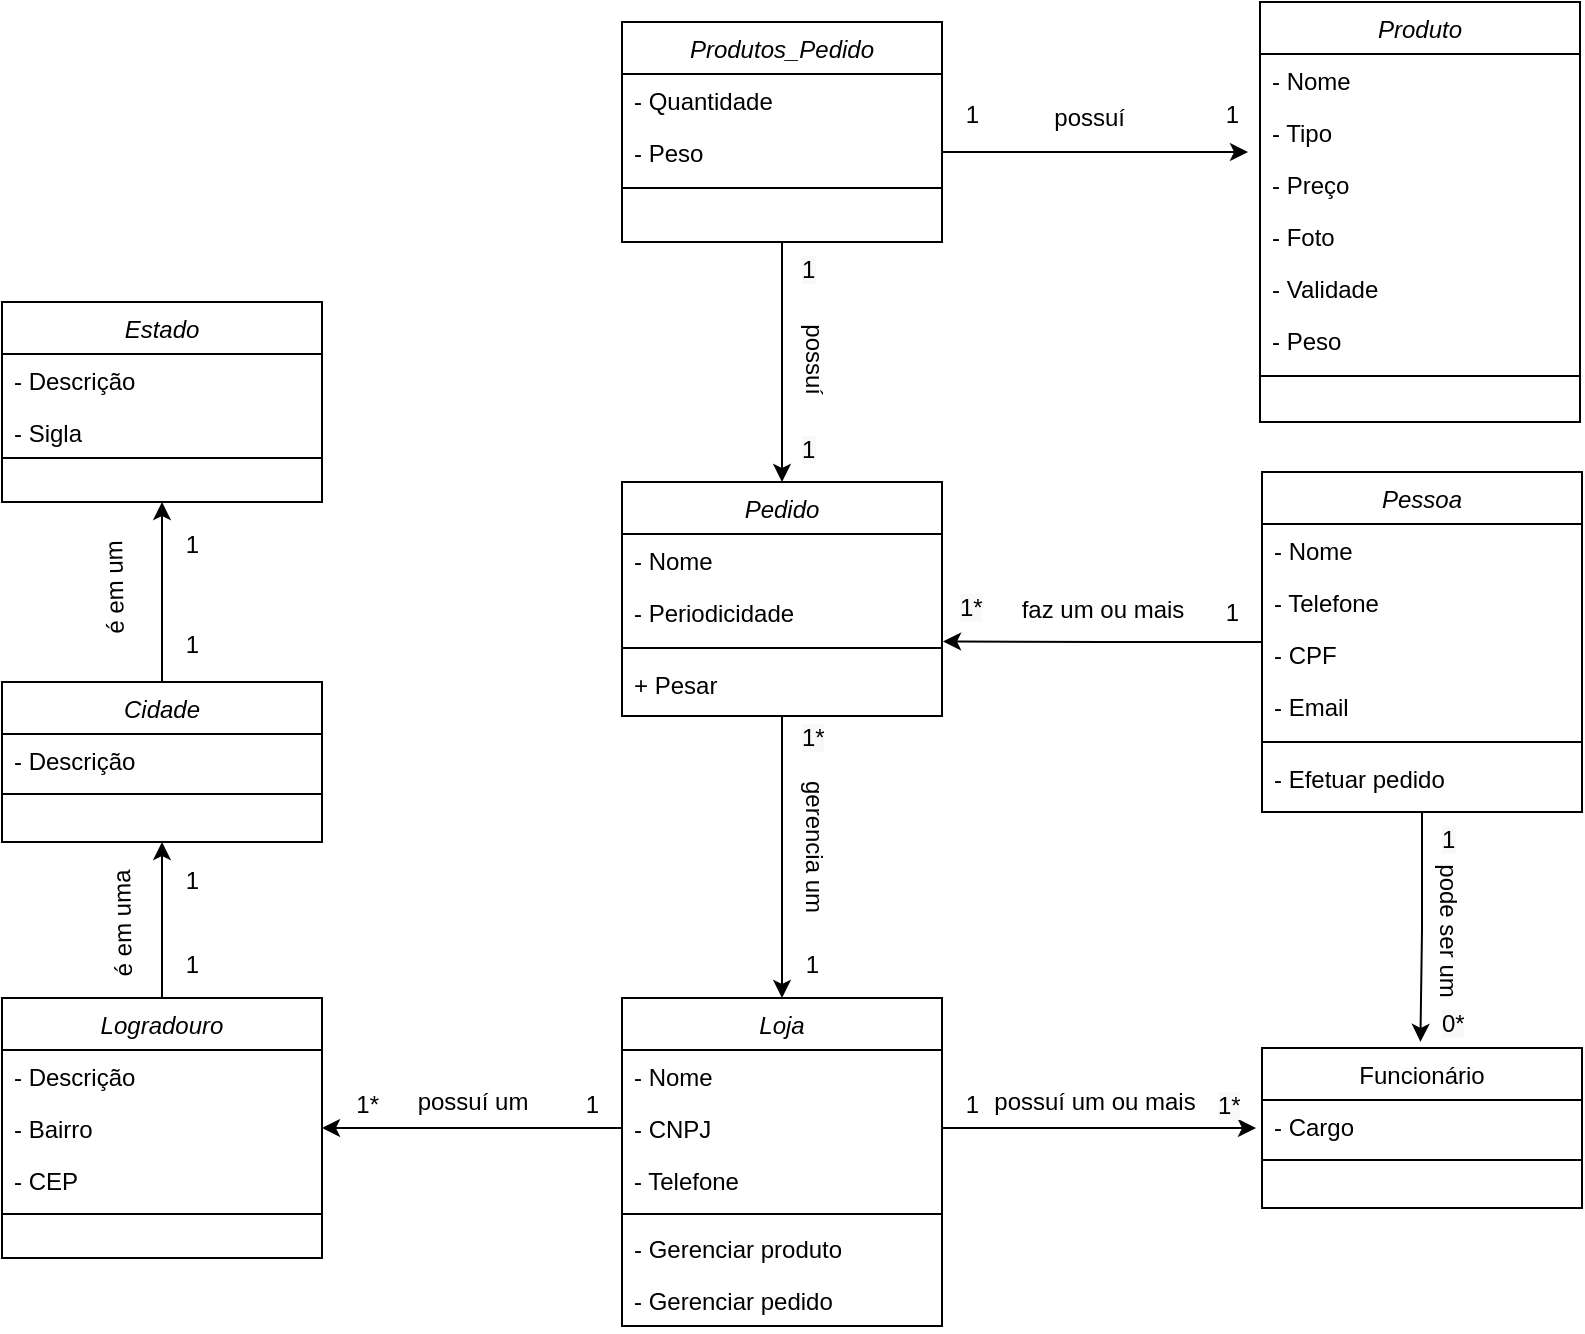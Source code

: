 <mxfile version="17.4.6" type="device"><diagram id="C5RBs43oDa-KdzZeNtuy" name="Page-1"><mxGraphModel dx="1422" dy="823" grid="0" gridSize="10" guides="0" tooltips="0" connect="1" arrows="1" fold="1" page="1" pageScale="1" pageWidth="827" pageHeight="1169" math="0" shadow="0"><root><mxCell id="WIyWlLk6GJQsqaUBKTNV-0"/><mxCell id="WIyWlLk6GJQsqaUBKTNV-1" parent="WIyWlLk6GJQsqaUBKTNV-0"/><mxCell id="6DlUL70bfJzfM7TMTN5j-74" style="edgeStyle=orthogonalEdgeStyle;rounded=0;orthogonalLoop=1;jettySize=auto;html=1;entryX=0.495;entryY=-0.038;entryDx=0;entryDy=0;entryPerimeter=0;" edge="1" parent="WIyWlLk6GJQsqaUBKTNV-1" source="zkfFHV4jXpPFQw0GAbJ--0" target="zkfFHV4jXpPFQw0GAbJ--6"><mxGeometry relative="1" as="geometry"/></mxCell><mxCell id="6DlUL70bfJzfM7TMTN5j-107" style="edgeStyle=orthogonalEdgeStyle;rounded=0;orthogonalLoop=1;jettySize=auto;html=1;" edge="1" parent="WIyWlLk6GJQsqaUBKTNV-1" source="zkfFHV4jXpPFQw0GAbJ--0"><mxGeometry relative="1" as="geometry"><mxPoint x="490.529" y="339.724" as="targetPoint"/></mxGeometry></mxCell><mxCell id="zkfFHV4jXpPFQw0GAbJ--0" value="Pessoa" style="swimlane;fontStyle=2;align=center;verticalAlign=top;childLayout=stackLayout;horizontal=1;startSize=26;horizontalStack=0;resizeParent=1;resizeLast=0;collapsible=1;marginBottom=0;rounded=0;shadow=0;strokeWidth=1;" parent="WIyWlLk6GJQsqaUBKTNV-1" vertex="1"><mxGeometry x="650" y="255" width="160" height="170" as="geometry"><mxRectangle x="230" y="140" width="160" height="26" as="alternateBounds"/></mxGeometry></mxCell><mxCell id="zkfFHV4jXpPFQw0GAbJ--1" value="- Nome" style="text;align=left;verticalAlign=top;spacingLeft=4;spacingRight=4;overflow=hidden;rotatable=0;points=[[0,0.5],[1,0.5]];portConstraint=eastwest;" parent="zkfFHV4jXpPFQw0GAbJ--0" vertex="1"><mxGeometry y="26" width="160" height="26" as="geometry"/></mxCell><mxCell id="zkfFHV4jXpPFQw0GAbJ--2" value="- Telefone" style="text;align=left;verticalAlign=top;spacingLeft=4;spacingRight=4;overflow=hidden;rotatable=0;points=[[0,0.5],[1,0.5]];portConstraint=eastwest;rounded=0;shadow=0;html=0;" parent="zkfFHV4jXpPFQw0GAbJ--0" vertex="1"><mxGeometry y="52" width="160" height="26" as="geometry"/></mxCell><mxCell id="zkfFHV4jXpPFQw0GAbJ--3" value="- CPF" style="text;align=left;verticalAlign=top;spacingLeft=4;spacingRight=4;overflow=hidden;rotatable=0;points=[[0,0.5],[1,0.5]];portConstraint=eastwest;rounded=0;shadow=0;html=0;" parent="zkfFHV4jXpPFQw0GAbJ--0" vertex="1"><mxGeometry y="78" width="160" height="26" as="geometry"/></mxCell><mxCell id="6DlUL70bfJzfM7TMTN5j-56" value="- Email" style="text;align=left;verticalAlign=top;spacingLeft=4;spacingRight=4;overflow=hidden;rotatable=0;points=[[0,0.5],[1,0.5]];portConstraint=eastwest;rounded=0;shadow=0;html=0;" vertex="1" parent="zkfFHV4jXpPFQw0GAbJ--0"><mxGeometry y="104" width="160" height="26" as="geometry"/></mxCell><mxCell id="zkfFHV4jXpPFQw0GAbJ--4" value="" style="line;html=1;strokeWidth=1;align=left;verticalAlign=middle;spacingTop=-1;spacingLeft=3;spacingRight=3;rotatable=0;labelPosition=right;points=[];portConstraint=eastwest;" parent="zkfFHV4jXpPFQw0GAbJ--0" vertex="1"><mxGeometry y="130" width="160" height="10" as="geometry"/></mxCell><mxCell id="6DlUL70bfJzfM7TMTN5j-122" value="- Efetuar pedido" style="text;align=left;verticalAlign=top;spacingLeft=4;spacingRight=4;overflow=hidden;rotatable=0;points=[[0,0.5],[1,0.5]];portConstraint=eastwest;rounded=0;shadow=0;html=0;" vertex="1" parent="zkfFHV4jXpPFQw0GAbJ--0"><mxGeometry y="140" width="160" height="30" as="geometry"/></mxCell><mxCell id="zkfFHV4jXpPFQw0GAbJ--6" value="Funcionário" style="swimlane;fontStyle=0;align=center;verticalAlign=top;childLayout=stackLayout;horizontal=1;startSize=26;horizontalStack=0;resizeParent=1;resizeLast=0;collapsible=1;marginBottom=0;rounded=0;shadow=0;strokeWidth=1;" parent="WIyWlLk6GJQsqaUBKTNV-1" vertex="1"><mxGeometry x="650" y="543" width="160" height="80" as="geometry"><mxRectangle x="130" y="380" width="160" height="26" as="alternateBounds"/></mxGeometry></mxCell><mxCell id="zkfFHV4jXpPFQw0GAbJ--7" value="- Cargo" style="text;align=left;verticalAlign=top;spacingLeft=4;spacingRight=4;overflow=hidden;rotatable=0;points=[[0,0.5],[1,0.5]];portConstraint=eastwest;" parent="zkfFHV4jXpPFQw0GAbJ--6" vertex="1"><mxGeometry y="26" width="160" height="26" as="geometry"/></mxCell><mxCell id="zkfFHV4jXpPFQw0GAbJ--9" value="" style="line;html=1;strokeWidth=1;align=left;verticalAlign=middle;spacingTop=-1;spacingLeft=3;spacingRight=3;rotatable=0;labelPosition=right;points=[];portConstraint=eastwest;" parent="zkfFHV4jXpPFQw0GAbJ--6" vertex="1"><mxGeometry y="52" width="160" height="8" as="geometry"/></mxCell><mxCell id="6DlUL70bfJzfM7TMTN5j-0" value="Estado" style="swimlane;fontStyle=2;align=center;verticalAlign=top;childLayout=stackLayout;horizontal=1;startSize=26;horizontalStack=0;resizeParent=1;resizeLast=0;collapsible=1;marginBottom=0;rounded=0;shadow=0;strokeWidth=1;" vertex="1" parent="WIyWlLk6GJQsqaUBKTNV-1"><mxGeometry x="20" y="170" width="160" height="100" as="geometry"><mxRectangle x="230" y="140" width="160" height="26" as="alternateBounds"/></mxGeometry></mxCell><mxCell id="6DlUL70bfJzfM7TMTN5j-2" value="- Descrição" style="text;align=left;verticalAlign=top;spacingLeft=4;spacingRight=4;overflow=hidden;rotatable=0;points=[[0,0.5],[1,0.5]];portConstraint=eastwest;rounded=0;shadow=0;html=0;" vertex="1" parent="6DlUL70bfJzfM7TMTN5j-0"><mxGeometry y="26" width="160" height="26" as="geometry"/></mxCell><mxCell id="6DlUL70bfJzfM7TMTN5j-3" value="- Sigla" style="text;align=left;verticalAlign=top;spacingLeft=4;spacingRight=4;overflow=hidden;rotatable=0;points=[[0,0.5],[1,0.5]];portConstraint=eastwest;rounded=0;shadow=0;html=0;" vertex="1" parent="6DlUL70bfJzfM7TMTN5j-0"><mxGeometry y="52" width="160" height="18" as="geometry"/></mxCell><mxCell id="6DlUL70bfJzfM7TMTN5j-4" value="" style="line;html=1;strokeWidth=1;align=left;verticalAlign=middle;spacingTop=-1;spacingLeft=3;spacingRight=3;rotatable=0;labelPosition=right;points=[];portConstraint=eastwest;" vertex="1" parent="6DlUL70bfJzfM7TMTN5j-0"><mxGeometry y="70" width="160" height="16" as="geometry"/></mxCell><mxCell id="6DlUL70bfJzfM7TMTN5j-30" style="edgeStyle=orthogonalEdgeStyle;rounded=0;orthogonalLoop=1;jettySize=auto;html=1;entryX=0.5;entryY=1;entryDx=0;entryDy=0;" edge="1" parent="WIyWlLk6GJQsqaUBKTNV-1" source="6DlUL70bfJzfM7TMTN5j-6" target="6DlUL70bfJzfM7TMTN5j-0"><mxGeometry relative="1" as="geometry"/></mxCell><mxCell id="6DlUL70bfJzfM7TMTN5j-6" value="Cidade" style="swimlane;fontStyle=2;align=center;verticalAlign=top;childLayout=stackLayout;horizontal=1;startSize=26;horizontalStack=0;resizeParent=1;resizeLast=0;collapsible=1;marginBottom=0;rounded=0;shadow=0;strokeWidth=1;" vertex="1" parent="WIyWlLk6GJQsqaUBKTNV-1"><mxGeometry x="20" y="360" width="160" height="80" as="geometry"><mxRectangle x="230" y="140" width="160" height="26" as="alternateBounds"/></mxGeometry></mxCell><mxCell id="6DlUL70bfJzfM7TMTN5j-7" value="- Descrição" style="text;align=left;verticalAlign=top;spacingLeft=4;spacingRight=4;overflow=hidden;rotatable=0;points=[[0,0.5],[1,0.5]];portConstraint=eastwest;rounded=0;shadow=0;html=0;" vertex="1" parent="6DlUL70bfJzfM7TMTN5j-6"><mxGeometry y="26" width="160" height="26" as="geometry"/></mxCell><mxCell id="6DlUL70bfJzfM7TMTN5j-9" value="" style="line;html=1;strokeWidth=1;align=left;verticalAlign=middle;spacingTop=-1;spacingLeft=3;spacingRight=3;rotatable=0;labelPosition=right;points=[];portConstraint=eastwest;" vertex="1" parent="6DlUL70bfJzfM7TMTN5j-6"><mxGeometry y="52" width="160" height="8" as="geometry"/></mxCell><mxCell id="6DlUL70bfJzfM7TMTN5j-29" style="edgeStyle=orthogonalEdgeStyle;rounded=0;orthogonalLoop=1;jettySize=auto;html=1;entryX=0.5;entryY=1;entryDx=0;entryDy=0;" edge="1" parent="WIyWlLk6GJQsqaUBKTNV-1" source="6DlUL70bfJzfM7TMTN5j-14" target="6DlUL70bfJzfM7TMTN5j-6"><mxGeometry relative="1" as="geometry"/></mxCell><mxCell id="6DlUL70bfJzfM7TMTN5j-14" value="Logradouro" style="swimlane;fontStyle=2;align=center;verticalAlign=top;childLayout=stackLayout;horizontal=1;startSize=26;horizontalStack=0;resizeParent=1;resizeLast=0;collapsible=1;marginBottom=0;rounded=0;shadow=0;strokeWidth=1;" vertex="1" parent="WIyWlLk6GJQsqaUBKTNV-1"><mxGeometry x="20" y="518" width="160" height="130" as="geometry"><mxRectangle x="230" y="140" width="160" height="26" as="alternateBounds"/></mxGeometry></mxCell><mxCell id="6DlUL70bfJzfM7TMTN5j-15" value="- Descrição" style="text;align=left;verticalAlign=top;spacingLeft=4;spacingRight=4;overflow=hidden;rotatable=0;points=[[0,0.5],[1,0.5]];portConstraint=eastwest;rounded=0;shadow=0;html=0;" vertex="1" parent="6DlUL70bfJzfM7TMTN5j-14"><mxGeometry y="26" width="160" height="26" as="geometry"/></mxCell><mxCell id="6DlUL70bfJzfM7TMTN5j-26" value="- Bairro&#10;" style="text;align=left;verticalAlign=top;spacingLeft=4;spacingRight=4;overflow=hidden;rotatable=0;points=[[0,0.5],[1,0.5]];portConstraint=eastwest;rounded=0;shadow=0;html=0;" vertex="1" parent="6DlUL70bfJzfM7TMTN5j-14"><mxGeometry y="52" width="160" height="26" as="geometry"/></mxCell><mxCell id="6DlUL70bfJzfM7TMTN5j-27" value="- CEP" style="text;align=left;verticalAlign=top;spacingLeft=4;spacingRight=4;overflow=hidden;rotatable=0;points=[[0,0.5],[1,0.5]];portConstraint=eastwest;rounded=0;shadow=0;html=0;" vertex="1" parent="6DlUL70bfJzfM7TMTN5j-14"><mxGeometry y="78" width="160" height="26" as="geometry"/></mxCell><mxCell id="6DlUL70bfJzfM7TMTN5j-16" value="" style="line;html=1;strokeWidth=1;align=left;verticalAlign=middle;spacingTop=-1;spacingLeft=3;spacingRight=3;rotatable=0;labelPosition=right;points=[];portConstraint=eastwest;" vertex="1" parent="6DlUL70bfJzfM7TMTN5j-14"><mxGeometry y="104" width="160" height="8" as="geometry"/></mxCell><mxCell id="6DlUL70bfJzfM7TMTN5j-34" value="1" style="resizable=0;align=right;verticalAlign=bottom;labelBackgroundColor=none;fontSize=12;" connectable="0" vertex="1" parent="WIyWlLk6GJQsqaUBKTNV-1"><mxGeometry x="120" y="468.003" as="geometry"/></mxCell><mxCell id="6DlUL70bfJzfM7TMTN5j-35" value="1" style="resizable=0;align=right;verticalAlign=bottom;labelBackgroundColor=none;fontSize=12;" connectable="0" vertex="1" parent="WIyWlLk6GJQsqaUBKTNV-1"><mxGeometry x="120" y="510.003" as="geometry"/></mxCell><mxCell id="6DlUL70bfJzfM7TMTN5j-37" value="1" style="resizable=0;align=right;verticalAlign=bottom;labelBackgroundColor=none;fontSize=12;" connectable="0" vertex="1" parent="WIyWlLk6GJQsqaUBKTNV-1"><mxGeometry x="120" y="300.003" as="geometry"/></mxCell><mxCell id="6DlUL70bfJzfM7TMTN5j-38" value="1" style="resizable=0;align=right;verticalAlign=bottom;labelBackgroundColor=none;fontSize=12;" connectable="0" vertex="1" parent="WIyWlLk6GJQsqaUBKTNV-1"><mxGeometry x="120" y="350.003" as="geometry"/></mxCell><mxCell id="6DlUL70bfJzfM7TMTN5j-39" value="é em uma" style="text;html=1;resizable=0;points=[];;align=center;verticalAlign=middle;labelBackgroundColor=none;rounded=0;shadow=0;strokeWidth=1;fontSize=12;rotation=-91;" vertex="1" connectable="0" parent="WIyWlLk6GJQsqaUBKTNV-1"><mxGeometry x="80" y="481.003" as="geometry"/></mxCell><mxCell id="6DlUL70bfJzfM7TMTN5j-40" value="é em um" style="text;html=1;resizable=0;points=[];;align=center;verticalAlign=middle;labelBackgroundColor=none;rounded=0;shadow=0;strokeWidth=1;fontSize=12;rotation=-91;" vertex="1" connectable="0" parent="WIyWlLk6GJQsqaUBKTNV-1"><mxGeometry x="70" y="290.003" as="geometry"><mxPoint x="-23.101" y="5.598" as="offset"/></mxGeometry></mxCell><mxCell id="6DlUL70bfJzfM7TMTN5j-42" value="Loja" style="swimlane;fontStyle=2;align=center;verticalAlign=top;childLayout=stackLayout;horizontal=1;startSize=26;horizontalStack=0;resizeParent=1;resizeLast=0;collapsible=1;marginBottom=0;rounded=0;shadow=0;strokeWidth=1;" vertex="1" parent="WIyWlLk6GJQsqaUBKTNV-1"><mxGeometry x="330" y="518" width="160" height="164" as="geometry"><mxRectangle x="230" y="140" width="160" height="26" as="alternateBounds"/></mxGeometry></mxCell><mxCell id="6DlUL70bfJzfM7TMTN5j-43" value="- Nome" style="text;align=left;verticalAlign=top;spacingLeft=4;spacingRight=4;overflow=hidden;rotatable=0;points=[[0,0.5],[1,0.5]];portConstraint=eastwest;rounded=0;shadow=0;html=0;" vertex="1" parent="6DlUL70bfJzfM7TMTN5j-42"><mxGeometry y="26" width="160" height="26" as="geometry"/></mxCell><mxCell id="6DlUL70bfJzfM7TMTN5j-44" value="- CNPJ" style="text;align=left;verticalAlign=top;spacingLeft=4;spacingRight=4;overflow=hidden;rotatable=0;points=[[0,0.5],[1,0.5]];portConstraint=eastwest;rounded=0;shadow=0;html=0;" vertex="1" parent="6DlUL70bfJzfM7TMTN5j-42"><mxGeometry y="52" width="160" height="26" as="geometry"/></mxCell><mxCell id="6DlUL70bfJzfM7TMTN5j-45" value="- Telefone" style="text;align=left;verticalAlign=top;spacingLeft=4;spacingRight=4;overflow=hidden;rotatable=0;points=[[0,0.5],[1,0.5]];portConstraint=eastwest;rounded=0;shadow=0;html=0;" vertex="1" parent="6DlUL70bfJzfM7TMTN5j-42"><mxGeometry y="78" width="160" height="26" as="geometry"/></mxCell><mxCell id="6DlUL70bfJzfM7TMTN5j-46" value="" style="line;html=1;strokeWidth=1;align=left;verticalAlign=middle;spacingTop=-1;spacingLeft=3;spacingRight=3;rotatable=0;labelPosition=right;points=[];portConstraint=eastwest;" vertex="1" parent="6DlUL70bfJzfM7TMTN5j-42"><mxGeometry y="104" width="160" height="8" as="geometry"/></mxCell><mxCell id="6DlUL70bfJzfM7TMTN5j-124" value="- Gerenciar produto" style="text;align=left;verticalAlign=top;spacingLeft=4;spacingRight=4;overflow=hidden;rotatable=0;points=[[0,0.5],[1,0.5]];portConstraint=eastwest;rounded=0;shadow=0;html=0;" vertex="1" parent="6DlUL70bfJzfM7TMTN5j-42"><mxGeometry y="112" width="160" height="26" as="geometry"/></mxCell><mxCell id="6DlUL70bfJzfM7TMTN5j-125" value="- Gerenciar pedido " style="text;align=left;verticalAlign=top;spacingLeft=4;spacingRight=4;overflow=hidden;rotatable=0;points=[[0,0.5],[1,0.5]];portConstraint=eastwest;rounded=0;shadow=0;html=0;" vertex="1" parent="6DlUL70bfJzfM7TMTN5j-42"><mxGeometry y="138" width="160" height="26" as="geometry"/></mxCell><mxCell id="6DlUL70bfJzfM7TMTN5j-47" value="1*" style="resizable=0;align=right;verticalAlign=bottom;labelBackgroundColor=none;fontSize=12;" connectable="0" vertex="1" parent="WIyWlLk6GJQsqaUBKTNV-1"><mxGeometry x="210" y="580.003" as="geometry"/></mxCell><mxCell id="6DlUL70bfJzfM7TMTN5j-50" style="edgeStyle=orthogonalEdgeStyle;rounded=0;orthogonalLoop=1;jettySize=auto;html=1;entryX=1;entryY=0.5;entryDx=0;entryDy=0;" edge="1" parent="WIyWlLk6GJQsqaUBKTNV-1" source="6DlUL70bfJzfM7TMTN5j-44" target="6DlUL70bfJzfM7TMTN5j-26"><mxGeometry relative="1" as="geometry"/></mxCell><mxCell id="6DlUL70bfJzfM7TMTN5j-51" value="1" style="resizable=0;align=right;verticalAlign=bottom;labelBackgroundColor=none;fontSize=12;" connectable="0" vertex="1" parent="WIyWlLk6GJQsqaUBKTNV-1"><mxGeometry x="320" y="580.003" as="geometry"/></mxCell><mxCell id="6DlUL70bfJzfM7TMTN5j-52" value="possuí um" style="text;html=1;align=center;verticalAlign=middle;resizable=0;points=[];autosize=1;strokeColor=none;fillColor=none;" vertex="1" parent="WIyWlLk6GJQsqaUBKTNV-1"><mxGeometry x="220" y="560" width="70" height="20" as="geometry"/></mxCell><mxCell id="6DlUL70bfJzfM7TMTN5j-65" style="edgeStyle=orthogonalEdgeStyle;rounded=0;orthogonalLoop=1;jettySize=auto;html=1;" edge="1" parent="WIyWlLk6GJQsqaUBKTNV-1" source="6DlUL70bfJzfM7TMTN5j-44"><mxGeometry relative="1" as="geometry"><mxPoint x="647" y="583" as="targetPoint"/></mxGeometry></mxCell><mxCell id="6DlUL70bfJzfM7TMTN5j-67" value="1" style="resizable=0;align=right;verticalAlign=bottom;labelBackgroundColor=none;fontSize=12;" connectable="0" vertex="1" parent="WIyWlLk6GJQsqaUBKTNV-1"><mxGeometry x="510" y="580.003" as="geometry"/></mxCell><mxCell id="6DlUL70bfJzfM7TMTN5j-69" value="&lt;span style=&quot;color: rgb(0, 0, 0); font-family: helvetica; font-size: 12px; font-style: normal; font-weight: 400; letter-spacing: normal; text-align: right; text-indent: 0px; text-transform: none; word-spacing: 0px; background-color: rgb(248, 249, 250); display: inline; float: none;&quot;&gt;1*&lt;/span&gt;" style="text;whiteSpace=wrap;html=1;" vertex="1" parent="WIyWlLk6GJQsqaUBKTNV-1"><mxGeometry x="626" y="558" width="40" height="30" as="geometry"/></mxCell><mxCell id="6DlUL70bfJzfM7TMTN5j-70" value="possuí um ou mais" style="text;html=1;align=center;verticalAlign=middle;resizable=0;points=[];autosize=1;strokeColor=none;fillColor=none;" vertex="1" parent="WIyWlLk6GJQsqaUBKTNV-1"><mxGeometry x="506" y="560" width="120" height="20" as="geometry"/></mxCell><mxCell id="6DlUL70bfJzfM7TMTN5j-75" value="&lt;span style=&quot;color: rgb(0 , 0 , 0) ; font-family: &amp;#34;helvetica&amp;#34; ; font-size: 12px ; font-style: normal ; font-weight: 400 ; letter-spacing: normal ; text-align: right ; text-indent: 0px ; text-transform: none ; word-spacing: 0px ; background-color: rgb(248 , 249 , 250) ; display: inline ; float: none&quot;&gt;0*&lt;/span&gt;" style="text;whiteSpace=wrap;html=1;" vertex="1" parent="WIyWlLk6GJQsqaUBKTNV-1"><mxGeometry x="738" y="517" width="40" height="30" as="geometry"/></mxCell><mxCell id="6DlUL70bfJzfM7TMTN5j-77" value="&lt;span style=&quot;color: rgb(0, 0, 0); font-family: helvetica; font-size: 12px; font-style: normal; font-weight: 400; letter-spacing: normal; text-align: right; text-indent: 0px; text-transform: none; word-spacing: 0px; background-color: rgb(248, 249, 250); display: inline; float: none;&quot;&gt;1&lt;/span&gt;" style="text;whiteSpace=wrap;html=1;" vertex="1" parent="WIyWlLk6GJQsqaUBKTNV-1"><mxGeometry x="738" y="425" width="30" height="30" as="geometry"/></mxCell><mxCell id="6DlUL70bfJzfM7TMTN5j-78" value="pode ser um" style="text;html=1;align=center;verticalAlign=middle;resizable=0;points=[];autosize=1;strokeColor=none;fillColor=none;rotation=90;" vertex="1" parent="WIyWlLk6GJQsqaUBKTNV-1"><mxGeometry x="703" y="474" width="80" height="20" as="geometry"/></mxCell><mxCell id="6DlUL70bfJzfM7TMTN5j-79" value="Produto" style="swimlane;fontStyle=2;align=center;verticalAlign=top;childLayout=stackLayout;horizontal=1;startSize=26;horizontalStack=0;resizeParent=1;resizeLast=0;collapsible=1;marginBottom=0;rounded=0;shadow=0;strokeWidth=1;" vertex="1" parent="WIyWlLk6GJQsqaUBKTNV-1"><mxGeometry x="649" y="20" width="160" height="210" as="geometry"><mxRectangle x="230" y="140" width="160" height="26" as="alternateBounds"/></mxGeometry></mxCell><mxCell id="6DlUL70bfJzfM7TMTN5j-80" value="- Nome" style="text;align=left;verticalAlign=top;spacingLeft=4;spacingRight=4;overflow=hidden;rotatable=0;points=[[0,0.5],[1,0.5]];portConstraint=eastwest;" vertex="1" parent="6DlUL70bfJzfM7TMTN5j-79"><mxGeometry y="26" width="160" height="26" as="geometry"/></mxCell><mxCell id="6DlUL70bfJzfM7TMTN5j-81" value="- Tipo" style="text;align=left;verticalAlign=top;spacingLeft=4;spacingRight=4;overflow=hidden;rotatable=0;points=[[0,0.5],[1,0.5]];portConstraint=eastwest;rounded=0;shadow=0;html=0;" vertex="1" parent="6DlUL70bfJzfM7TMTN5j-79"><mxGeometry y="52" width="160" height="26" as="geometry"/></mxCell><mxCell id="6DlUL70bfJzfM7TMTN5j-82" value="- Preço" style="text;align=left;verticalAlign=top;spacingLeft=4;spacingRight=4;overflow=hidden;rotatable=0;points=[[0,0.5],[1,0.5]];portConstraint=eastwest;rounded=0;shadow=0;html=0;" vertex="1" parent="6DlUL70bfJzfM7TMTN5j-79"><mxGeometry y="78" width="160" height="26" as="geometry"/></mxCell><mxCell id="6DlUL70bfJzfM7TMTN5j-83" value="- Foto" style="text;align=left;verticalAlign=top;spacingLeft=4;spacingRight=4;overflow=hidden;rotatable=0;points=[[0,0.5],[1,0.5]];portConstraint=eastwest;rounded=0;shadow=0;html=0;" vertex="1" parent="6DlUL70bfJzfM7TMTN5j-79"><mxGeometry y="104" width="160" height="26" as="geometry"/></mxCell><mxCell id="6DlUL70bfJzfM7TMTN5j-85" value="- Validade" style="text;align=left;verticalAlign=top;spacingLeft=4;spacingRight=4;overflow=hidden;rotatable=0;points=[[0,0.5],[1,0.5]];portConstraint=eastwest;rounded=0;shadow=0;html=0;" vertex="1" parent="6DlUL70bfJzfM7TMTN5j-79"><mxGeometry y="130" width="160" height="26" as="geometry"/></mxCell><mxCell id="6DlUL70bfJzfM7TMTN5j-86" value="- Peso" style="text;align=left;verticalAlign=top;spacingLeft=4;spacingRight=4;overflow=hidden;rotatable=0;points=[[0,0.5],[1,0.5]];portConstraint=eastwest;rounded=0;shadow=0;html=0;" vertex="1" parent="6DlUL70bfJzfM7TMTN5j-79"><mxGeometry y="156" width="160" height="26" as="geometry"/></mxCell><mxCell id="6DlUL70bfJzfM7TMTN5j-84" value="" style="line;html=1;strokeWidth=1;align=left;verticalAlign=middle;spacingTop=-1;spacingLeft=3;spacingRight=3;rotatable=0;labelPosition=right;points=[];portConstraint=eastwest;" vertex="1" parent="6DlUL70bfJzfM7TMTN5j-79"><mxGeometry y="182" width="160" height="10" as="geometry"/></mxCell><mxCell id="6DlUL70bfJzfM7TMTN5j-103" style="edgeStyle=orthogonalEdgeStyle;rounded=0;orthogonalLoop=1;jettySize=auto;html=1;entryX=0.5;entryY=0;entryDx=0;entryDy=0;" edge="1" parent="WIyWlLk6GJQsqaUBKTNV-1" source="6DlUL70bfJzfM7TMTN5j-87" target="6DlUL70bfJzfM7TMTN5j-42"><mxGeometry relative="1" as="geometry"/></mxCell><mxCell id="6DlUL70bfJzfM7TMTN5j-87" value="Pedido" style="swimlane;fontStyle=2;align=center;verticalAlign=top;childLayout=stackLayout;horizontal=1;startSize=26;horizontalStack=0;resizeParent=1;resizeLast=0;collapsible=1;marginBottom=0;rounded=0;shadow=0;strokeWidth=1;" vertex="1" parent="WIyWlLk6GJQsqaUBKTNV-1"><mxGeometry x="330" y="260" width="160" height="117" as="geometry"><mxRectangle x="230" y="140" width="160" height="26" as="alternateBounds"/></mxGeometry></mxCell><mxCell id="6DlUL70bfJzfM7TMTN5j-88" value="- Nome" style="text;align=left;verticalAlign=top;spacingLeft=4;spacingRight=4;overflow=hidden;rotatable=0;points=[[0,0.5],[1,0.5]];portConstraint=eastwest;" vertex="1" parent="6DlUL70bfJzfM7TMTN5j-87"><mxGeometry y="26" width="160" height="26" as="geometry"/></mxCell><mxCell id="6DlUL70bfJzfM7TMTN5j-89" value="- Periodicidade" style="text;align=left;verticalAlign=top;spacingLeft=4;spacingRight=4;overflow=hidden;rotatable=0;points=[[0,0.5],[1,0.5]];portConstraint=eastwest;rounded=0;shadow=0;html=0;" vertex="1" parent="6DlUL70bfJzfM7TMTN5j-87"><mxGeometry y="52" width="160" height="26" as="geometry"/></mxCell><mxCell id="6DlUL70bfJzfM7TMTN5j-94" value="" style="line;html=1;strokeWidth=1;align=left;verticalAlign=middle;spacingTop=-1;spacingLeft=3;spacingRight=3;rotatable=0;labelPosition=right;points=[];portConstraint=eastwest;" vertex="1" parent="6DlUL70bfJzfM7TMTN5j-87"><mxGeometry y="78" width="160" height="10" as="geometry"/></mxCell><mxCell id="6DlUL70bfJzfM7TMTN5j-126" value="+ Pesar" style="text;align=left;verticalAlign=top;spacingLeft=4;spacingRight=4;overflow=hidden;rotatable=0;points=[[0,0.5],[1,0.5]];portConstraint=eastwest;rounded=0;shadow=0;html=0;" vertex="1" parent="6DlUL70bfJzfM7TMTN5j-87"><mxGeometry y="88" width="160" height="29" as="geometry"/></mxCell><mxCell id="6DlUL70bfJzfM7TMTN5j-112" style="edgeStyle=orthogonalEdgeStyle;rounded=0;orthogonalLoop=1;jettySize=auto;html=1;entryX=0.5;entryY=0;entryDx=0;entryDy=0;" edge="1" parent="WIyWlLk6GJQsqaUBKTNV-1" source="6DlUL70bfJzfM7TMTN5j-95" target="6DlUL70bfJzfM7TMTN5j-87"><mxGeometry relative="1" as="geometry"/></mxCell><mxCell id="6DlUL70bfJzfM7TMTN5j-95" value="Produtos_Pedido" style="swimlane;fontStyle=2;align=center;verticalAlign=top;childLayout=stackLayout;horizontal=1;startSize=26;horizontalStack=0;resizeParent=1;resizeLast=0;collapsible=1;marginBottom=0;rounded=0;shadow=0;strokeWidth=1;" vertex="1" parent="WIyWlLk6GJQsqaUBKTNV-1"><mxGeometry x="330" y="30" width="160" height="110" as="geometry"><mxRectangle x="230" y="140" width="160" height="26" as="alternateBounds"/></mxGeometry></mxCell><mxCell id="6DlUL70bfJzfM7TMTN5j-96" value="- Quantidade" style="text;align=left;verticalAlign=top;spacingLeft=4;spacingRight=4;overflow=hidden;rotatable=0;points=[[0,0.5],[1,0.5]];portConstraint=eastwest;" vertex="1" parent="6DlUL70bfJzfM7TMTN5j-95"><mxGeometry y="26" width="160" height="26" as="geometry"/></mxCell><mxCell id="6DlUL70bfJzfM7TMTN5j-97" value="- Peso" style="text;align=left;verticalAlign=top;spacingLeft=4;spacingRight=4;overflow=hidden;rotatable=0;points=[[0,0.5],[1,0.5]];portConstraint=eastwest;rounded=0;shadow=0;html=0;" vertex="1" parent="6DlUL70bfJzfM7TMTN5j-95"><mxGeometry y="52" width="160" height="26" as="geometry"/></mxCell><mxCell id="6DlUL70bfJzfM7TMTN5j-102" value="" style="line;html=1;strokeWidth=1;align=left;verticalAlign=middle;spacingTop=-1;spacingLeft=3;spacingRight=3;rotatable=0;labelPosition=right;points=[];portConstraint=eastwest;" vertex="1" parent="6DlUL70bfJzfM7TMTN5j-95"><mxGeometry y="78" width="160" height="10" as="geometry"/></mxCell><mxCell id="6DlUL70bfJzfM7TMTN5j-104" value="1" style="resizable=0;align=right;verticalAlign=bottom;labelBackgroundColor=none;fontSize=12;" connectable="0" vertex="1" parent="WIyWlLk6GJQsqaUBKTNV-1"><mxGeometry x="430" y="510.003" as="geometry"/></mxCell><mxCell id="6DlUL70bfJzfM7TMTN5j-105" value="&lt;span style=&quot;color: rgb(0, 0, 0); font-family: helvetica; font-size: 12px; font-style: normal; font-weight: 400; letter-spacing: normal; text-align: right; text-indent: 0px; text-transform: none; word-spacing: 0px; background-color: rgb(248, 249, 250); display: inline; float: none;&quot;&gt;1*&lt;/span&gt;" style="text;whiteSpace=wrap;html=1;" vertex="1" parent="WIyWlLk6GJQsqaUBKTNV-1"><mxGeometry x="418" y="374" width="40" height="30" as="geometry"/></mxCell><mxCell id="6DlUL70bfJzfM7TMTN5j-108" value="&lt;span style=&quot;color: rgb(0, 0, 0); font-family: helvetica; font-size: 12px; font-style: normal; font-weight: 400; letter-spacing: normal; text-align: right; text-indent: 0px; text-transform: none; word-spacing: 0px; background-color: rgb(248, 249, 250); display: inline; float: none;&quot;&gt;1*&lt;/span&gt;" style="text;whiteSpace=wrap;html=1;" vertex="1" parent="WIyWlLk6GJQsqaUBKTNV-1"><mxGeometry x="497" y="309" width="40" height="30" as="geometry"/></mxCell><mxCell id="6DlUL70bfJzfM7TMTN5j-109" value="1" style="resizable=0;align=right;verticalAlign=bottom;labelBackgroundColor=none;fontSize=12;" connectable="0" vertex="1" parent="WIyWlLk6GJQsqaUBKTNV-1"><mxGeometry x="510" y="85.003" as="geometry"/></mxCell><mxCell id="6DlUL70bfJzfM7TMTN5j-110" value="faz um ou mais" style="text;html=1;align=center;verticalAlign=middle;resizable=0;points=[];autosize=1;strokeColor=none;fillColor=none;" vertex="1" parent="WIyWlLk6GJQsqaUBKTNV-1"><mxGeometry x="520" y="314" width="100" height="20" as="geometry"/></mxCell><mxCell id="6DlUL70bfJzfM7TMTN5j-111" value="gerencia um" style="text;html=1;align=center;verticalAlign=middle;resizable=0;points=[];autosize=1;strokeColor=none;fillColor=none;rotation=90;" vertex="1" parent="WIyWlLk6GJQsqaUBKTNV-1"><mxGeometry x="386" y="432" width="80" height="20" as="geometry"/></mxCell><mxCell id="6DlUL70bfJzfM7TMTN5j-113" style="edgeStyle=orthogonalEdgeStyle;rounded=0;orthogonalLoop=1;jettySize=auto;html=1;" edge="1" parent="WIyWlLk6GJQsqaUBKTNV-1" source="6DlUL70bfJzfM7TMTN5j-97"><mxGeometry relative="1" as="geometry"><mxPoint x="643" y="95" as="targetPoint"/></mxGeometry></mxCell><mxCell id="6DlUL70bfJzfM7TMTN5j-115" value="&lt;span style=&quot;color: rgb(0 , 0 , 0) ; font-family: &amp;#34;helvetica&amp;#34; ; font-size: 12px ; font-style: normal ; font-weight: 400 ; letter-spacing: normal ; text-align: right ; text-indent: 0px ; text-transform: none ; word-spacing: 0px ; background-color: rgb(248 , 249 , 250) ; display: inline ; float: none&quot;&gt;1&lt;/span&gt;" style="text;whiteSpace=wrap;html=1;" vertex="1" parent="WIyWlLk6GJQsqaUBKTNV-1"><mxGeometry x="418" y="230" width="40" height="30" as="geometry"/></mxCell><mxCell id="6DlUL70bfJzfM7TMTN5j-116" value="&lt;span style=&quot;color: rgb(0 , 0 , 0) ; font-family: &amp;#34;helvetica&amp;#34; ; font-size: 12px ; font-style: normal ; font-weight: 400 ; letter-spacing: normal ; text-align: right ; text-indent: 0px ; text-transform: none ; word-spacing: 0px ; background-color: rgb(248 , 249 , 250) ; display: inline ; float: none&quot;&gt;1&lt;/span&gt;" style="text;whiteSpace=wrap;html=1;" vertex="1" parent="WIyWlLk6GJQsqaUBKTNV-1"><mxGeometry x="418" y="140" width="40" height="30" as="geometry"/></mxCell><mxCell id="6DlUL70bfJzfM7TMTN5j-117" value="possuí&amp;nbsp;" style="text;html=1;align=center;verticalAlign=middle;resizable=0;points=[];autosize=1;strokeColor=none;fillColor=none;rotation=90;" vertex="1" parent="WIyWlLk6GJQsqaUBKTNV-1"><mxGeometry x="401" y="190" width="50" height="20" as="geometry"/></mxCell><mxCell id="6DlUL70bfJzfM7TMTN5j-120" value="1" style="resizable=0;align=right;verticalAlign=bottom;labelBackgroundColor=none;fontSize=12;" connectable="0" vertex="1" parent="WIyWlLk6GJQsqaUBKTNV-1"><mxGeometry x="640" y="334.003" as="geometry"/></mxCell><mxCell id="6DlUL70bfJzfM7TMTN5j-121" value="1" style="resizable=0;align=right;verticalAlign=bottom;labelBackgroundColor=none;fontSize=12;" connectable="0" vertex="1" parent="WIyWlLk6GJQsqaUBKTNV-1"><mxGeometry x="640" y="85.003" as="geometry"/></mxCell><mxCell id="6DlUL70bfJzfM7TMTN5j-127" value="possuí&amp;nbsp;" style="text;html=1;align=center;verticalAlign=middle;resizable=0;points=[];autosize=1;strokeColor=none;fillColor=none;rotation=0;" vertex="1" parent="WIyWlLk6GJQsqaUBKTNV-1"><mxGeometry x="540" y="68" width="50" height="20" as="geometry"/></mxCell></root></mxGraphModel></diagram></mxfile>